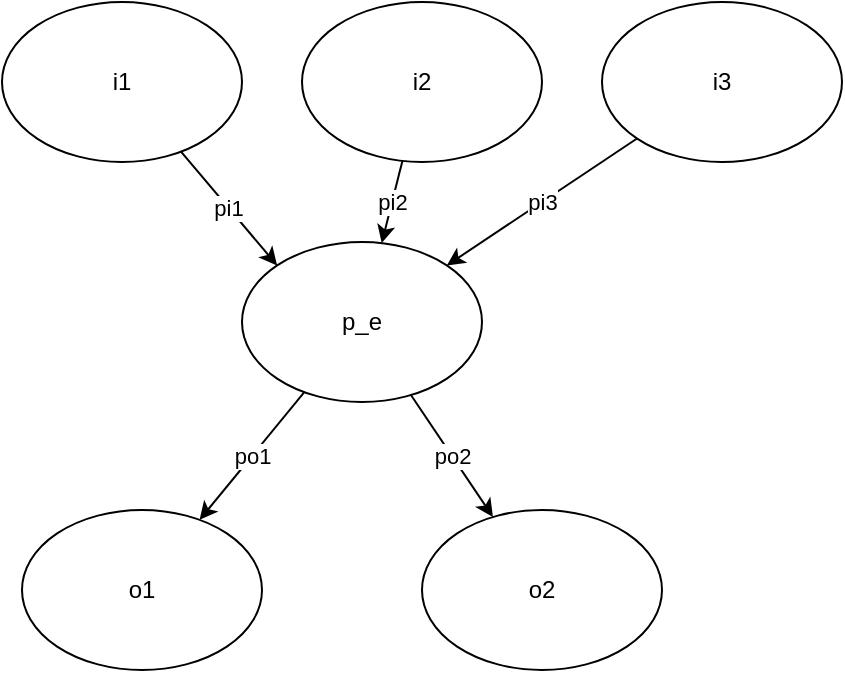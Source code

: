 <mxfile version="24.8.4">
  <diagram name="第 1 页" id="m8BHalyOimvm5vnhOM2n">
    <mxGraphModel dx="1434" dy="738" grid="1" gridSize="10" guides="1" tooltips="1" connect="1" arrows="1" fold="1" page="1" pageScale="1" pageWidth="1169" pageHeight="827" math="0" shadow="0">
      <root>
        <mxCell id="0" />
        <mxCell id="1" parent="0" />
        <mxCell id="3C009uK3lJkFP2N7-0TA-4" value="pi1" style="rounded=0;orthogonalLoop=1;jettySize=auto;html=1;entryX=0;entryY=0;entryDx=0;entryDy=0;" edge="1" parent="1" source="3C009uK3lJkFP2N7-0TA-1" target="3C009uK3lJkFP2N7-0TA-3">
          <mxGeometry relative="1" as="geometry" />
        </mxCell>
        <mxCell id="3C009uK3lJkFP2N7-0TA-1" value="i1" style="ellipse;whiteSpace=wrap;html=1;" vertex="1" parent="1">
          <mxGeometry x="240" y="120" width="120" height="80" as="geometry" />
        </mxCell>
        <mxCell id="3C009uK3lJkFP2N7-0TA-9" value="po1" style="rounded=0;orthogonalLoop=1;jettySize=auto;html=1;" edge="1" parent="1" source="3C009uK3lJkFP2N7-0TA-3" target="3C009uK3lJkFP2N7-0TA-7">
          <mxGeometry relative="1" as="geometry" />
        </mxCell>
        <mxCell id="3C009uK3lJkFP2N7-0TA-10" value="po2" style="rounded=0;orthogonalLoop=1;jettySize=auto;html=1;" edge="1" parent="1" source="3C009uK3lJkFP2N7-0TA-3" target="3C009uK3lJkFP2N7-0TA-8">
          <mxGeometry relative="1" as="geometry" />
        </mxCell>
        <mxCell id="3C009uK3lJkFP2N7-0TA-3" value="p_e" style="ellipse;whiteSpace=wrap;html=1;" vertex="1" parent="1">
          <mxGeometry x="360" y="240" width="120" height="80" as="geometry" />
        </mxCell>
        <mxCell id="3C009uK3lJkFP2N7-0TA-6" value="pi3" style="rounded=0;orthogonalLoop=1;jettySize=auto;html=1;entryX=1;entryY=0;entryDx=0;entryDy=0;" edge="1" parent="1" source="3C009uK3lJkFP2N7-0TA-5" target="3C009uK3lJkFP2N7-0TA-3">
          <mxGeometry relative="1" as="geometry" />
        </mxCell>
        <mxCell id="3C009uK3lJkFP2N7-0TA-5" value="i3" style="ellipse;whiteSpace=wrap;html=1;" vertex="1" parent="1">
          <mxGeometry x="540" y="120" width="120" height="80" as="geometry" />
        </mxCell>
        <mxCell id="3C009uK3lJkFP2N7-0TA-7" value="o1" style="ellipse;whiteSpace=wrap;html=1;" vertex="1" parent="1">
          <mxGeometry x="250" y="374" width="120" height="80" as="geometry" />
        </mxCell>
        <mxCell id="3C009uK3lJkFP2N7-0TA-8" value="o2" style="ellipse;whiteSpace=wrap;html=1;" vertex="1" parent="1">
          <mxGeometry x="450" y="374" width="120" height="80" as="geometry" />
        </mxCell>
        <mxCell id="3C009uK3lJkFP2N7-0TA-14" value="pi2" style="rounded=0;orthogonalLoop=1;jettySize=auto;html=1;" edge="1" parent="1" source="3C009uK3lJkFP2N7-0TA-13" target="3C009uK3lJkFP2N7-0TA-3">
          <mxGeometry x="-0.008" relative="1" as="geometry">
            <mxPoint as="offset" />
          </mxGeometry>
        </mxCell>
        <mxCell id="3C009uK3lJkFP2N7-0TA-13" value="i2" style="ellipse;whiteSpace=wrap;html=1;" vertex="1" parent="1">
          <mxGeometry x="390" y="120" width="120" height="80" as="geometry" />
        </mxCell>
      </root>
    </mxGraphModel>
  </diagram>
</mxfile>
